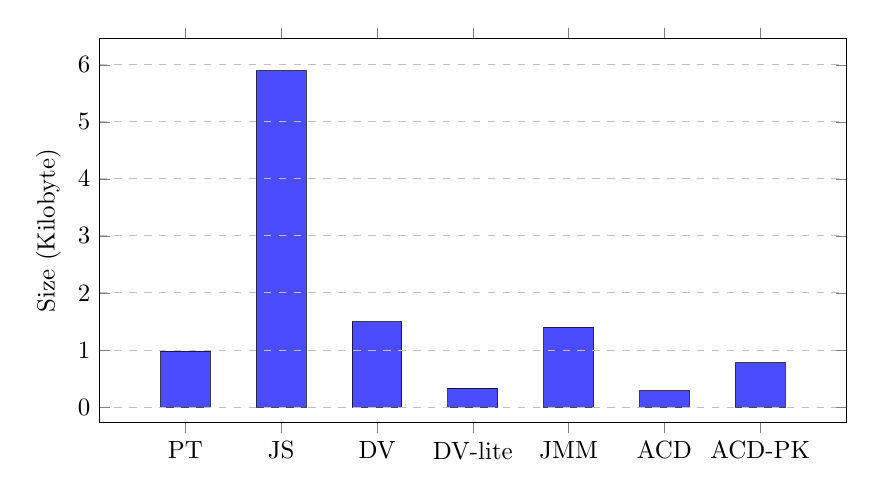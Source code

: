 \begin{tikzpicture}[scale=.9]
  \begin{axis} [
    ybar, axis on top,
    bar width= 20pt,
    legend pos=north west,
    ylabel={Size (Kilobyte)},
    symbolic x coords={PT,JS,DV, DV-lite, JMM, ACD, ACD-PK},
    xtick=data,
    ytick={0,1,2,3,4,5,6},
    nodes near coords={},
    grid style=dashed,
    ymajorgrids=true,
    yminorticks=false,
    xminorticks=false,
    legend style={at={(0.5,1)},
    anchor=north,legend columns=-1},
    %xticklabel style = {rotate=75},
    height=7cm,
    width=\textwidth,
    enlarge x limits=0.15,
  ]

   y=-0.5cm,      \addplot [
      fill=blue,
      opacity=0.7,
      area legend,
    ] coordinates {
        (PT,0.98)
        (JS,5.9)
        (DV,1.5)
	(DV-lite,0.33)
        (JMM,1.4)
        (ACD,0.29)
        (ACD-PK,0.78)
    };

%    \addplot [
%      fill=purple,
%      opacity=0.7,
%      area legend,
%    ] coordinates {
%        (Alternating,3260.4) +- (0,47.432)
%        (Unidirectional,6148.4) +- (0,112.415)
%        (Def. Unidirectional,10852.9) +- (0,43.196)
%    };
%    
%    \addplot [
%      fill=red,
%      opacity=0.7,
%      area legend,
%    ] coordinates {
%        (Alternating,33459.411) +- (0,592.259)
%        (Unidirectional,64690.703) +- (0,1429.674)
%        (Def. Unidirectional,131962.166) +- (0,911.453)
%    };
%
%   \addplot [
%      fill=red,
%      opacity=0.7,
%      area legend,
%    ] coordinates {
%        (Alternating,33459.411) +- (0,592.259)
%        (Unidirectional,64690.703) +- (0,1429.674)
%        (Def. Unidirectional,131962.166) +- (0,911.453)
%    };
%
%       \addplot [
%      fill=orange,
%      opacity=0.7,
%      area legend,
%    ] coordinates {
%        (Alternating,33459.411) +- (0,592.259)
%        (Unidirectional,64690.703) +- (0,1429.674)
%        (Def. Unidirectional,131962.166) +- (0,911.453)
%    };
%
%       \addplot [
%      fill=yellow,
%      opacity=0.7,
%      area legend,
%    ] coordinates {
%        (Alternating,33459.411) +- (0,592.259)
%        (Unidirectional,64690.703) +- (0,1429.674)
%        (Def. Unidirectional,131962.166) +- (0,911.453)
%    };
%
%     \addplot [
%      fill=green,
%      opacity=0.7,
%      area legend,
%    ] coordinates {
%        (Alternating,33459.411) +- (0,592.259)
%        (Unidirectional,64690.703) +- (0,1429.674)
%        (Def. Unidirectional,131962.166) +- (0,911.453)
%    };

%    \legend{PR, JS, DV, DV-lite, JMM, ACD, ACD-PK}
  \end{axis}
\end{tikzpicture}